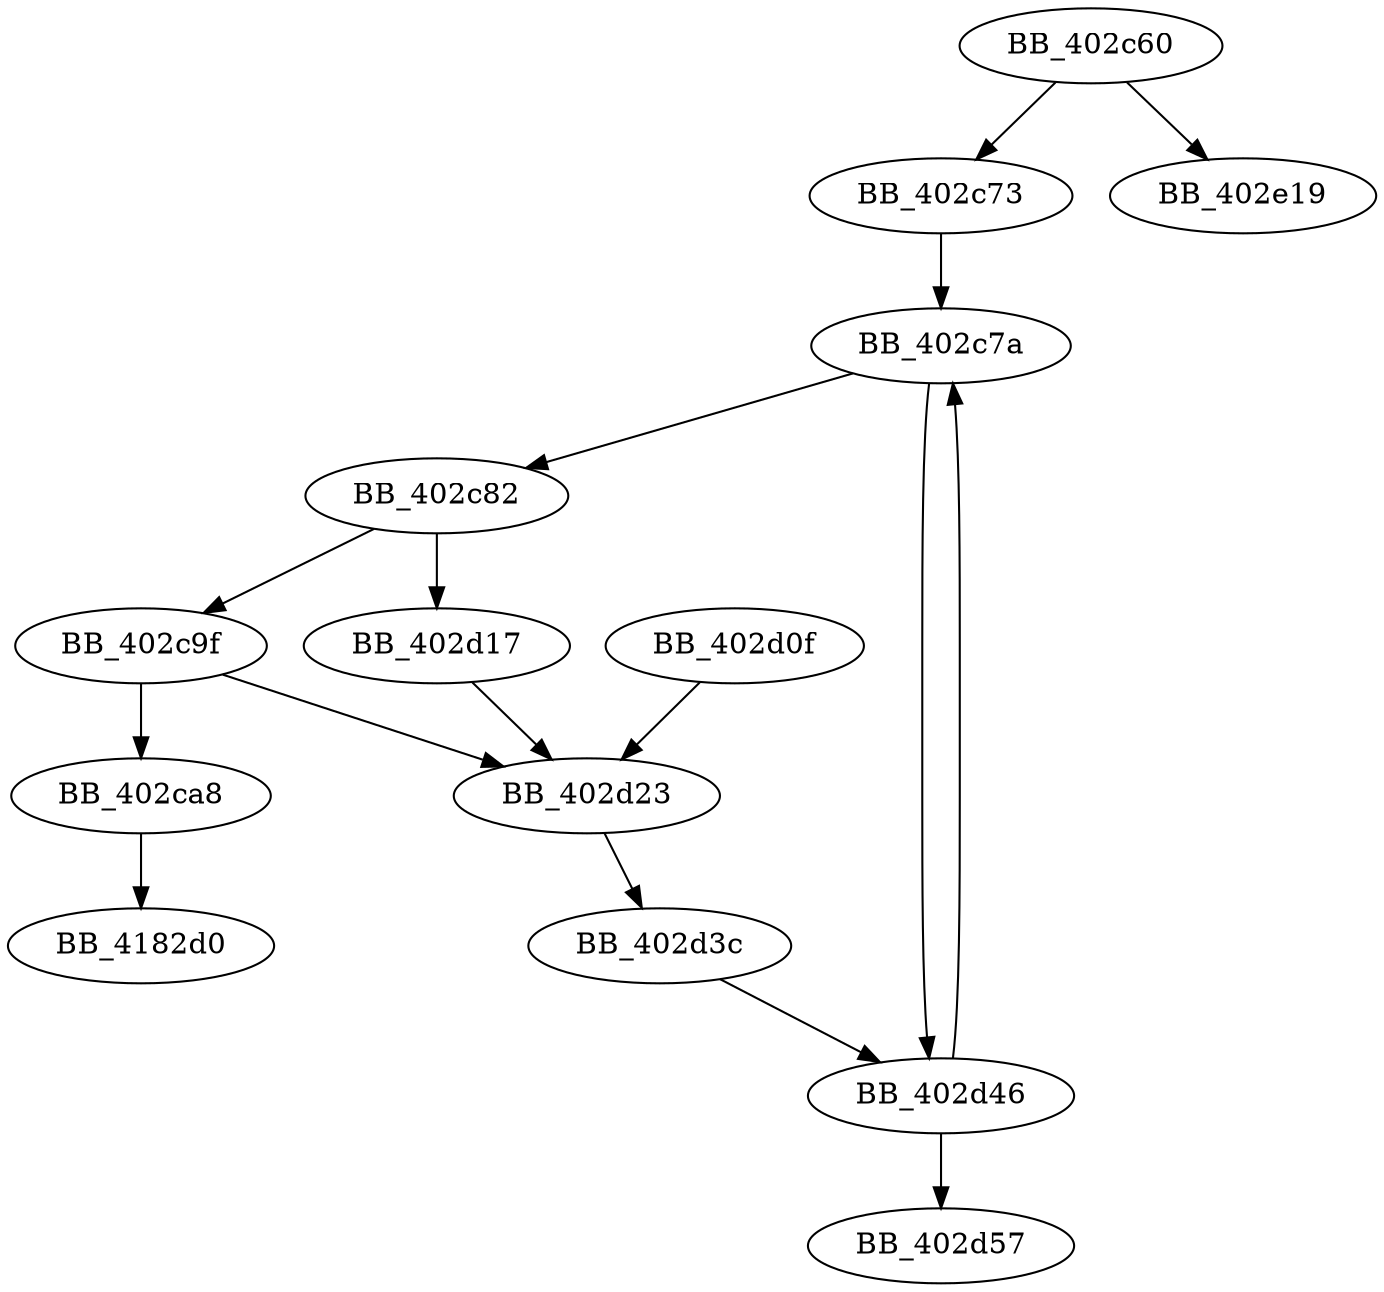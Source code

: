 DiGraph sub_402C60{
BB_402c60->BB_402c73
BB_402c60->BB_402e19
BB_402c73->BB_402c7a
BB_402c7a->BB_402c82
BB_402c7a->BB_402d46
BB_402c82->BB_402c9f
BB_402c82->BB_402d17
BB_402c9f->BB_402ca8
BB_402c9f->BB_402d23
BB_402ca8->BB_4182d0
BB_402d0f->BB_402d23
BB_402d17->BB_402d23
BB_402d23->BB_402d3c
BB_402d3c->BB_402d46
BB_402d46->BB_402c7a
BB_402d46->BB_402d57
}
